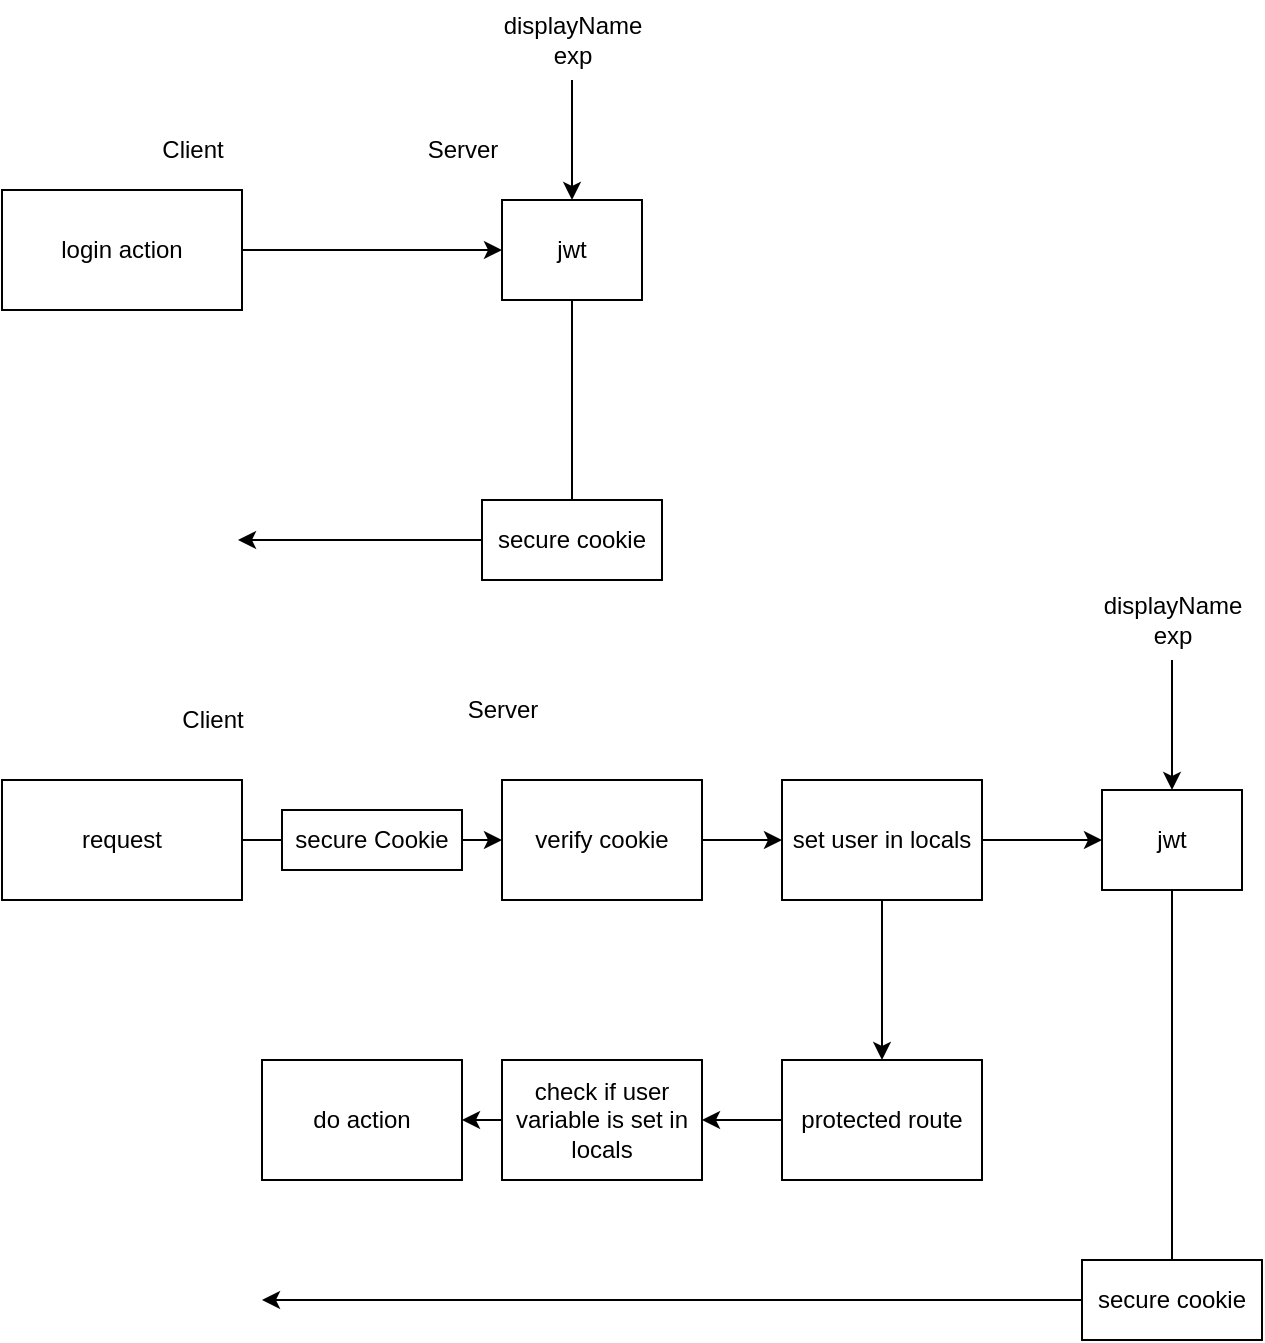 <mxfile>
    <diagram id="jlMNvi-20SGy3_mBwJW-" name="Page-1">
        <mxGraphModel dx="1864" dy="933" grid="1" gridSize="10" guides="1" tooltips="1" connect="1" arrows="1" fold="1" page="1" pageScale="1" pageWidth="850" pageHeight="1100" math="0" shadow="0">
            <root>
                <mxCell id="0"/>
                <mxCell id="1" parent="0"/>
                <mxCell id="10" style="edgeStyle=orthogonalEdgeStyle;html=1;startArrow=none;" parent="1" source="11" edge="1">
                    <mxGeometry relative="1" as="geometry">
                        <mxPoint x="78" y="360" as="targetPoint"/>
                        <Array as="points">
                            <mxPoint x="250" y="360"/>
                        </Array>
                    </mxGeometry>
                </mxCell>
                <mxCell id="2" value="jwt" style="whiteSpace=wrap;html=1;" parent="1" vertex="1">
                    <mxGeometry x="210" y="190" width="70" height="50" as="geometry"/>
                </mxCell>
                <mxCell id="4" style="edgeStyle=none;html=1;entryX=0.5;entryY=0;entryDx=0;entryDy=0;" parent="1" source="3" target="2" edge="1">
                    <mxGeometry relative="1" as="geometry"/>
                </mxCell>
                <mxCell id="3" value="displayName&lt;br&gt;exp" style="text;html=1;align=center;verticalAlign=middle;resizable=0;points=[];autosize=1;strokeColor=none;fillColor=none;" parent="1" vertex="1">
                    <mxGeometry x="200" y="90" width="90" height="40" as="geometry"/>
                </mxCell>
                <mxCell id="6" style="edgeStyle=none;html=1;entryX=0;entryY=0.5;entryDx=0;entryDy=0;" parent="1" source="5" target="2" edge="1">
                    <mxGeometry relative="1" as="geometry">
                        <mxPoint x="290" y="480" as="targetPoint"/>
                    </mxGeometry>
                </mxCell>
                <mxCell id="13" style="edgeStyle=orthogonalEdgeStyle;html=1;" parent="1" source="7" edge="1">
                    <mxGeometry relative="1" as="geometry">
                        <mxPoint x="210" y="510" as="targetPoint"/>
                    </mxGeometry>
                </mxCell>
                <mxCell id="7" value="request" style="whiteSpace=wrap;html=1;" parent="1" vertex="1">
                    <mxGeometry x="-40" y="480" width="120" height="60" as="geometry"/>
                </mxCell>
                <mxCell id="5" value="login action" style="whiteSpace=wrap;html=1;" parent="1" vertex="1">
                    <mxGeometry x="-40" y="185" width="120" height="60" as="geometry"/>
                </mxCell>
                <mxCell id="8" value="Server" style="text;html=1;align=center;verticalAlign=middle;resizable=0;points=[];autosize=1;strokeColor=none;fillColor=none;" parent="1" vertex="1">
                    <mxGeometry x="160" y="150" width="60" height="30" as="geometry"/>
                </mxCell>
                <mxCell id="9" value="Client" style="text;html=1;align=center;verticalAlign=middle;resizable=0;points=[];autosize=1;strokeColor=none;fillColor=none;" parent="1" vertex="1">
                    <mxGeometry x="30" y="150" width="50" height="30" as="geometry"/>
                </mxCell>
                <mxCell id="12" value="" style="edgeStyle=orthogonalEdgeStyle;html=1;endArrow=none;" parent="1" source="2" target="11" edge="1">
                    <mxGeometry relative="1" as="geometry">
                        <mxPoint x="78" y="360" as="targetPoint"/>
                        <mxPoint x="250" y="240" as="sourcePoint"/>
                        <Array as="points"/>
                    </mxGeometry>
                </mxCell>
                <mxCell id="11" value="secure cookie" style="whiteSpace=wrap;html=1;" parent="1" vertex="1">
                    <mxGeometry x="200" y="340" width="90" height="40" as="geometry"/>
                </mxCell>
                <mxCell id="14" value="secure Cookie" style="whiteSpace=wrap;html=1;" parent="1" vertex="1">
                    <mxGeometry x="100" y="495" width="90" height="30" as="geometry"/>
                </mxCell>
                <mxCell id="18" value="" style="edgeStyle=none;html=1;" parent="1" source="15" edge="1">
                    <mxGeometry relative="1" as="geometry">
                        <mxPoint x="350" y="510" as="targetPoint"/>
                    </mxGeometry>
                </mxCell>
                <mxCell id="15" value="verify cookie" style="whiteSpace=wrap;html=1;" parent="1" vertex="1">
                    <mxGeometry x="210" y="480" width="100" height="60" as="geometry"/>
                </mxCell>
                <mxCell id="22" value="jwt" style="whiteSpace=wrap;html=1;" parent="1" vertex="1">
                    <mxGeometry x="510" y="485" width="70" height="50" as="geometry"/>
                </mxCell>
                <mxCell id="23" style="edgeStyle=none;html=1;entryX=0.5;entryY=0;entryDx=0;entryDy=0;" parent="1" source="24" target="22" edge="1">
                    <mxGeometry relative="1" as="geometry"/>
                </mxCell>
                <mxCell id="24" value="displayName&lt;br&gt;exp" style="text;html=1;align=center;verticalAlign=middle;resizable=0;points=[];autosize=1;strokeColor=none;fillColor=none;" parent="1" vertex="1">
                    <mxGeometry x="500" y="380" width="90" height="40" as="geometry"/>
                </mxCell>
                <mxCell id="25" value="Server" style="text;html=1;align=center;verticalAlign=middle;resizable=0;points=[];autosize=1;strokeColor=none;fillColor=none;" parent="1" vertex="1">
                    <mxGeometry x="180" y="430" width="60" height="30" as="geometry"/>
                </mxCell>
                <mxCell id="26" value="" style="edgeStyle=orthogonalEdgeStyle;html=1;endArrow=none;" parent="1" source="22" target="27" edge="1">
                    <mxGeometry relative="1" as="geometry">
                        <mxPoint x="378" y="650" as="targetPoint"/>
                        <mxPoint x="550" y="530" as="sourcePoint"/>
                        <Array as="points"/>
                    </mxGeometry>
                </mxCell>
                <mxCell id="31" style="edgeStyle=none;html=1;" parent="1" source="27" edge="1">
                    <mxGeometry relative="1" as="geometry">
                        <mxPoint x="90" y="740" as="targetPoint"/>
                    </mxGeometry>
                </mxCell>
                <mxCell id="27" value="secure cookie" style="whiteSpace=wrap;html=1;" parent="1" vertex="1">
                    <mxGeometry x="500" y="720" width="90" height="40" as="geometry"/>
                </mxCell>
                <mxCell id="28" value="Client" style="text;html=1;align=center;verticalAlign=middle;resizable=0;points=[];autosize=1;strokeColor=none;fillColor=none;" parent="1" vertex="1">
                    <mxGeometry x="40" y="435" width="50" height="30" as="geometry"/>
                </mxCell>
                <mxCell id="30" style="edgeStyle=none;html=1;entryX=0;entryY=0.5;entryDx=0;entryDy=0;" parent="1" source="29" target="22" edge="1">
                    <mxGeometry relative="1" as="geometry"/>
                </mxCell>
                <mxCell id="33" value="" style="edgeStyle=none;html=1;" parent="1" source="29" target="32" edge="1">
                    <mxGeometry relative="1" as="geometry"/>
                </mxCell>
                <mxCell id="29" value="set user in locals" style="whiteSpace=wrap;html=1;" parent="1" vertex="1">
                    <mxGeometry x="350" y="480" width="100" height="60" as="geometry"/>
                </mxCell>
                <mxCell id="35" value="" style="edgeStyle=none;html=1;" parent="1" source="32" target="34" edge="1">
                    <mxGeometry relative="1" as="geometry"/>
                </mxCell>
                <mxCell id="32" value="protected route" style="whiteSpace=wrap;html=1;" parent="1" vertex="1">
                    <mxGeometry x="350" y="620" width="100" height="60" as="geometry"/>
                </mxCell>
                <mxCell id="37" value="" style="edgeStyle=none;html=1;" parent="1" source="34" target="36" edge="1">
                    <mxGeometry relative="1" as="geometry"/>
                </mxCell>
                <mxCell id="34" value="check if user variable is set in locals" style="whiteSpace=wrap;html=1;" parent="1" vertex="1">
                    <mxGeometry x="210" y="620" width="100" height="60" as="geometry"/>
                </mxCell>
                <mxCell id="36" value="do action" style="whiteSpace=wrap;html=1;" parent="1" vertex="1">
                    <mxGeometry x="90" y="620" width="100" height="60" as="geometry"/>
                </mxCell>
            </root>
        </mxGraphModel>
    </diagram>
</mxfile>